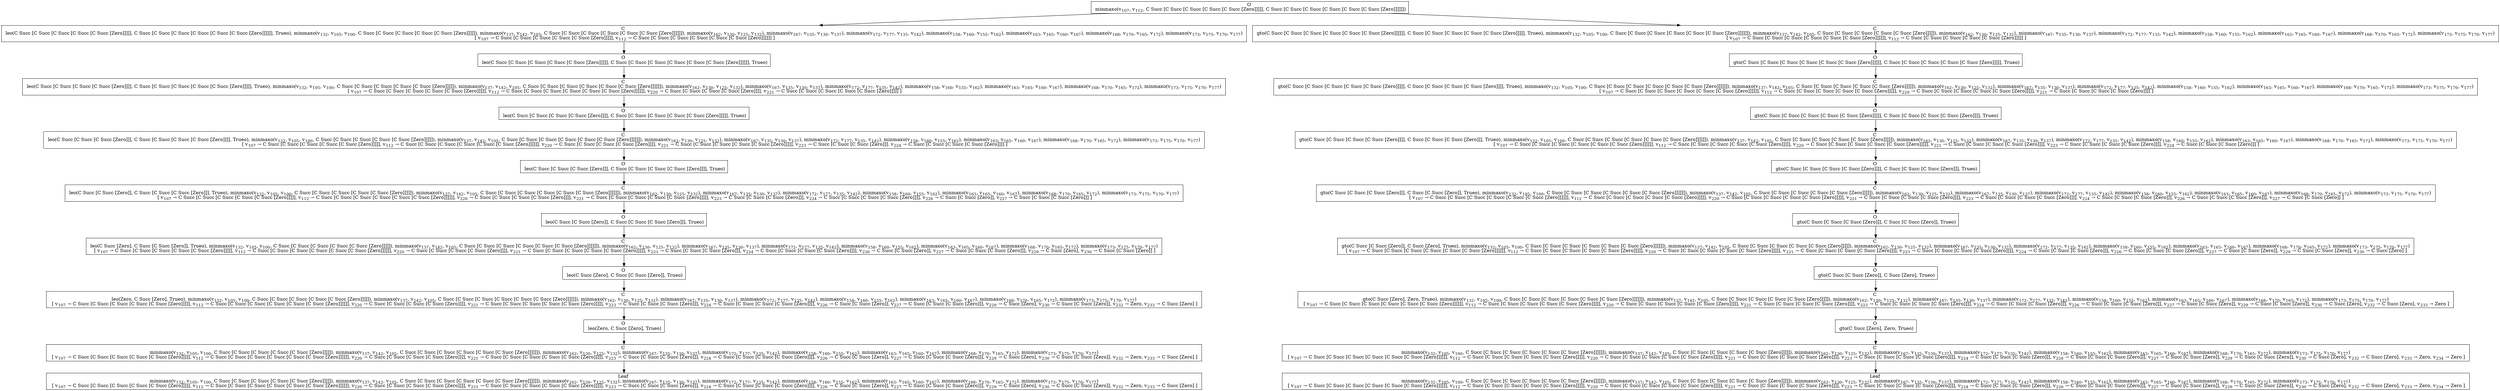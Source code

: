 digraph {
    graph [rankdir=TB
          ,bgcolor=transparent];
    node [shape=box
         ,fillcolor=white
         ,style=filled];
    0 [label=<O <BR/> minmaxo(v<SUB>107</SUB>, v<SUB>112</SUB>, C Succ [C Succ [C Succ [C Succ [C Succ [Zero]]]]], C Succ [C Succ [C Succ [C Succ [C Succ [C Succ [Zero]]]]]])>];
    1 [label=<C <BR/> leo(C Succ [C Succ [C Succ [C Succ [C Succ [Zero]]]]], C Succ [C Succ [C Succ [C Succ [C Succ [C Succ [Zero]]]]]], Trueo), minmaxo(v<SUB>132</SUB>, v<SUB>105</SUB>, v<SUB>100</SUB>, C Succ [C Succ [C Succ [C Succ [C Succ [Zero]]]]]), minmaxo(v<SUB>137</SUB>, v<SUB>142</SUB>, v<SUB>105</SUB>, C Succ [C Succ [C Succ [C Succ [C Succ [C Succ [Zero]]]]]]), minmaxo(v<SUB>162</SUB>, v<SUB>130</SUB>, v<SUB>125</SUB>, v<SUB>132</SUB>), minmaxo(v<SUB>167</SUB>, v<SUB>135</SUB>, v<SUB>130</SUB>, v<SUB>137</SUB>), minmaxo(v<SUB>172</SUB>, v<SUB>177</SUB>, v<SUB>135</SUB>, v<SUB>142</SUB>), minmaxo(v<SUB>158</SUB>, v<SUB>160</SUB>, v<SUB>155</SUB>, v<SUB>162</SUB>), minmaxo(v<SUB>163</SUB>, v<SUB>165</SUB>, v<SUB>160</SUB>, v<SUB>167</SUB>), minmaxo(v<SUB>168</SUB>, v<SUB>170</SUB>, v<SUB>165</SUB>, v<SUB>172</SUB>), minmaxo(v<SUB>173</SUB>, v<SUB>175</SUB>, v<SUB>170</SUB>, v<SUB>177</SUB>) <BR/>  [ v<SUB>107</SUB> &rarr; C Succ [C Succ [C Succ [C Succ [C Succ [Zero]]]]], v<SUB>112</SUB> &rarr; C Succ [C Succ [C Succ [C Succ [C Succ [C Succ [Zero]]]]]] ] >];
    2 [label=<C <BR/> gto(C Succ [C Succ [C Succ [C Succ [C Succ [C Succ [Zero]]]]]], C Succ [C Succ [C Succ [C Succ [C Succ [Zero]]]]], Trueo), minmaxo(v<SUB>132</SUB>, v<SUB>105</SUB>, v<SUB>100</SUB>, C Succ [C Succ [C Succ [C Succ [C Succ [C Succ [Zero]]]]]]), minmaxo(v<SUB>137</SUB>, v<SUB>142</SUB>, v<SUB>105</SUB>, C Succ [C Succ [C Succ [C Succ [C Succ [Zero]]]]]), minmaxo(v<SUB>162</SUB>, v<SUB>130</SUB>, v<SUB>125</SUB>, v<SUB>132</SUB>), minmaxo(v<SUB>167</SUB>, v<SUB>135</SUB>, v<SUB>130</SUB>, v<SUB>137</SUB>), minmaxo(v<SUB>172</SUB>, v<SUB>177</SUB>, v<SUB>135</SUB>, v<SUB>142</SUB>), minmaxo(v<SUB>158</SUB>, v<SUB>160</SUB>, v<SUB>155</SUB>, v<SUB>162</SUB>), minmaxo(v<SUB>163</SUB>, v<SUB>165</SUB>, v<SUB>160</SUB>, v<SUB>167</SUB>), minmaxo(v<SUB>168</SUB>, v<SUB>170</SUB>, v<SUB>165</SUB>, v<SUB>172</SUB>), minmaxo(v<SUB>173</SUB>, v<SUB>175</SUB>, v<SUB>170</SUB>, v<SUB>177</SUB>) <BR/>  [ v<SUB>107</SUB> &rarr; C Succ [C Succ [C Succ [C Succ [C Succ [C Succ [Zero]]]]]], v<SUB>112</SUB> &rarr; C Succ [C Succ [C Succ [C Succ [C Succ [Zero]]]]] ] >];
    3 [label=<O <BR/> leo(C Succ [C Succ [C Succ [C Succ [C Succ [Zero]]]]], C Succ [C Succ [C Succ [C Succ [C Succ [C Succ [Zero]]]]]], Trueo)>];
    4 [label=<C <BR/> leo(C Succ [C Succ [C Succ [C Succ [Zero]]]], C Succ [C Succ [C Succ [C Succ [C Succ [Zero]]]]], Trueo), minmaxo(v<SUB>132</SUB>, v<SUB>105</SUB>, v<SUB>100</SUB>, C Succ [C Succ [C Succ [C Succ [C Succ [Zero]]]]]), minmaxo(v<SUB>137</SUB>, v<SUB>142</SUB>, v<SUB>105</SUB>, C Succ [C Succ [C Succ [C Succ [C Succ [C Succ [Zero]]]]]]), minmaxo(v<SUB>162</SUB>, v<SUB>130</SUB>, v<SUB>125</SUB>, v<SUB>132</SUB>), minmaxo(v<SUB>167</SUB>, v<SUB>135</SUB>, v<SUB>130</SUB>, v<SUB>137</SUB>), minmaxo(v<SUB>172</SUB>, v<SUB>177</SUB>, v<SUB>135</SUB>, v<SUB>142</SUB>), minmaxo(v<SUB>158</SUB>, v<SUB>160</SUB>, v<SUB>155</SUB>, v<SUB>162</SUB>), minmaxo(v<SUB>163</SUB>, v<SUB>165</SUB>, v<SUB>160</SUB>, v<SUB>167</SUB>), minmaxo(v<SUB>168</SUB>, v<SUB>170</SUB>, v<SUB>165</SUB>, v<SUB>172</SUB>), minmaxo(v<SUB>173</SUB>, v<SUB>175</SUB>, v<SUB>170</SUB>, v<SUB>177</SUB>) <BR/>  [ v<SUB>107</SUB> &rarr; C Succ [C Succ [C Succ [C Succ [C Succ [Zero]]]]], v<SUB>112</SUB> &rarr; C Succ [C Succ [C Succ [C Succ [C Succ [C Succ [Zero]]]]]], v<SUB>220</SUB> &rarr; C Succ [C Succ [C Succ [C Succ [Zero]]]], v<SUB>221</SUB> &rarr; C Succ [C Succ [C Succ [C Succ [C Succ [Zero]]]]] ] >];
    5 [label=<O <BR/> leo(C Succ [C Succ [C Succ [C Succ [Zero]]]], C Succ [C Succ [C Succ [C Succ [C Succ [Zero]]]]], Trueo)>];
    6 [label=<C <BR/> leo(C Succ [C Succ [C Succ [Zero]]], C Succ [C Succ [C Succ [C Succ [Zero]]]], Trueo), minmaxo(v<SUB>132</SUB>, v<SUB>105</SUB>, v<SUB>100</SUB>, C Succ [C Succ [C Succ [C Succ [C Succ [Zero]]]]]), minmaxo(v<SUB>137</SUB>, v<SUB>142</SUB>, v<SUB>105</SUB>, C Succ [C Succ [C Succ [C Succ [C Succ [C Succ [Zero]]]]]]), minmaxo(v<SUB>162</SUB>, v<SUB>130</SUB>, v<SUB>125</SUB>, v<SUB>132</SUB>), minmaxo(v<SUB>167</SUB>, v<SUB>135</SUB>, v<SUB>130</SUB>, v<SUB>137</SUB>), minmaxo(v<SUB>172</SUB>, v<SUB>177</SUB>, v<SUB>135</SUB>, v<SUB>142</SUB>), minmaxo(v<SUB>158</SUB>, v<SUB>160</SUB>, v<SUB>155</SUB>, v<SUB>162</SUB>), minmaxo(v<SUB>163</SUB>, v<SUB>165</SUB>, v<SUB>160</SUB>, v<SUB>167</SUB>), minmaxo(v<SUB>168</SUB>, v<SUB>170</SUB>, v<SUB>165</SUB>, v<SUB>172</SUB>), minmaxo(v<SUB>173</SUB>, v<SUB>175</SUB>, v<SUB>170</SUB>, v<SUB>177</SUB>) <BR/>  [ v<SUB>107</SUB> &rarr; C Succ [C Succ [C Succ [C Succ [C Succ [Zero]]]]], v<SUB>112</SUB> &rarr; C Succ [C Succ [C Succ [C Succ [C Succ [C Succ [Zero]]]]]], v<SUB>220</SUB> &rarr; C Succ [C Succ [C Succ [C Succ [Zero]]]], v<SUB>221</SUB> &rarr; C Succ [C Succ [C Succ [C Succ [C Succ [Zero]]]]], v<SUB>223</SUB> &rarr; C Succ [C Succ [C Succ [Zero]]], v<SUB>224</SUB> &rarr; C Succ [C Succ [C Succ [C Succ [Zero]]]] ] >];
    7 [label=<O <BR/> leo(C Succ [C Succ [C Succ [Zero]]], C Succ [C Succ [C Succ [C Succ [Zero]]]], Trueo)>];
    8 [label=<C <BR/> leo(C Succ [C Succ [Zero]], C Succ [C Succ [C Succ [Zero]]], Trueo), minmaxo(v<SUB>132</SUB>, v<SUB>105</SUB>, v<SUB>100</SUB>, C Succ [C Succ [C Succ [C Succ [C Succ [Zero]]]]]), minmaxo(v<SUB>137</SUB>, v<SUB>142</SUB>, v<SUB>105</SUB>, C Succ [C Succ [C Succ [C Succ [C Succ [C Succ [Zero]]]]]]), minmaxo(v<SUB>162</SUB>, v<SUB>130</SUB>, v<SUB>125</SUB>, v<SUB>132</SUB>), minmaxo(v<SUB>167</SUB>, v<SUB>135</SUB>, v<SUB>130</SUB>, v<SUB>137</SUB>), minmaxo(v<SUB>172</SUB>, v<SUB>177</SUB>, v<SUB>135</SUB>, v<SUB>142</SUB>), minmaxo(v<SUB>158</SUB>, v<SUB>160</SUB>, v<SUB>155</SUB>, v<SUB>162</SUB>), minmaxo(v<SUB>163</SUB>, v<SUB>165</SUB>, v<SUB>160</SUB>, v<SUB>167</SUB>), minmaxo(v<SUB>168</SUB>, v<SUB>170</SUB>, v<SUB>165</SUB>, v<SUB>172</SUB>), minmaxo(v<SUB>173</SUB>, v<SUB>175</SUB>, v<SUB>170</SUB>, v<SUB>177</SUB>) <BR/>  [ v<SUB>107</SUB> &rarr; C Succ [C Succ [C Succ [C Succ [C Succ [Zero]]]]], v<SUB>112</SUB> &rarr; C Succ [C Succ [C Succ [C Succ [C Succ [C Succ [Zero]]]]]], v<SUB>220</SUB> &rarr; C Succ [C Succ [C Succ [C Succ [Zero]]]], v<SUB>221</SUB> &rarr; C Succ [C Succ [C Succ [C Succ [C Succ [Zero]]]]], v<SUB>223</SUB> &rarr; C Succ [C Succ [C Succ [Zero]]], v<SUB>224</SUB> &rarr; C Succ [C Succ [C Succ [C Succ [Zero]]]], v<SUB>226</SUB> &rarr; C Succ [C Succ [Zero]], v<SUB>227</SUB> &rarr; C Succ [C Succ [C Succ [Zero]]] ] >];
    9 [label=<O <BR/> leo(C Succ [C Succ [Zero]], C Succ [C Succ [C Succ [Zero]]], Trueo)>];
    10 [label=<C <BR/> leo(C Succ [Zero], C Succ [C Succ [Zero]], Trueo), minmaxo(v<SUB>132</SUB>, v<SUB>105</SUB>, v<SUB>100</SUB>, C Succ [C Succ [C Succ [C Succ [C Succ [Zero]]]]]), minmaxo(v<SUB>137</SUB>, v<SUB>142</SUB>, v<SUB>105</SUB>, C Succ [C Succ [C Succ [C Succ [C Succ [C Succ [Zero]]]]]]), minmaxo(v<SUB>162</SUB>, v<SUB>130</SUB>, v<SUB>125</SUB>, v<SUB>132</SUB>), minmaxo(v<SUB>167</SUB>, v<SUB>135</SUB>, v<SUB>130</SUB>, v<SUB>137</SUB>), minmaxo(v<SUB>172</SUB>, v<SUB>177</SUB>, v<SUB>135</SUB>, v<SUB>142</SUB>), minmaxo(v<SUB>158</SUB>, v<SUB>160</SUB>, v<SUB>155</SUB>, v<SUB>162</SUB>), minmaxo(v<SUB>163</SUB>, v<SUB>165</SUB>, v<SUB>160</SUB>, v<SUB>167</SUB>), minmaxo(v<SUB>168</SUB>, v<SUB>170</SUB>, v<SUB>165</SUB>, v<SUB>172</SUB>), minmaxo(v<SUB>173</SUB>, v<SUB>175</SUB>, v<SUB>170</SUB>, v<SUB>177</SUB>) <BR/>  [ v<SUB>107</SUB> &rarr; C Succ [C Succ [C Succ [C Succ [C Succ [Zero]]]]], v<SUB>112</SUB> &rarr; C Succ [C Succ [C Succ [C Succ [C Succ [C Succ [Zero]]]]]], v<SUB>220</SUB> &rarr; C Succ [C Succ [C Succ [C Succ [Zero]]]], v<SUB>221</SUB> &rarr; C Succ [C Succ [C Succ [C Succ [C Succ [Zero]]]]], v<SUB>223</SUB> &rarr; C Succ [C Succ [C Succ [Zero]]], v<SUB>224</SUB> &rarr; C Succ [C Succ [C Succ [C Succ [Zero]]]], v<SUB>226</SUB> &rarr; C Succ [C Succ [Zero]], v<SUB>227</SUB> &rarr; C Succ [C Succ [C Succ [Zero]]], v<SUB>229</SUB> &rarr; C Succ [Zero], v<SUB>230</SUB> &rarr; C Succ [C Succ [Zero]] ] >];
    11 [label=<O <BR/> leo(C Succ [Zero], C Succ [C Succ [Zero]], Trueo)>];
    12 [label=<C <BR/> leo(Zero, C Succ [Zero], Trueo), minmaxo(v<SUB>132</SUB>, v<SUB>105</SUB>, v<SUB>100</SUB>, C Succ [C Succ [C Succ [C Succ [C Succ [Zero]]]]]), minmaxo(v<SUB>137</SUB>, v<SUB>142</SUB>, v<SUB>105</SUB>, C Succ [C Succ [C Succ [C Succ [C Succ [C Succ [Zero]]]]]]), minmaxo(v<SUB>162</SUB>, v<SUB>130</SUB>, v<SUB>125</SUB>, v<SUB>132</SUB>), minmaxo(v<SUB>167</SUB>, v<SUB>135</SUB>, v<SUB>130</SUB>, v<SUB>137</SUB>), minmaxo(v<SUB>172</SUB>, v<SUB>177</SUB>, v<SUB>135</SUB>, v<SUB>142</SUB>), minmaxo(v<SUB>158</SUB>, v<SUB>160</SUB>, v<SUB>155</SUB>, v<SUB>162</SUB>), minmaxo(v<SUB>163</SUB>, v<SUB>165</SUB>, v<SUB>160</SUB>, v<SUB>167</SUB>), minmaxo(v<SUB>168</SUB>, v<SUB>170</SUB>, v<SUB>165</SUB>, v<SUB>172</SUB>), minmaxo(v<SUB>173</SUB>, v<SUB>175</SUB>, v<SUB>170</SUB>, v<SUB>177</SUB>) <BR/>  [ v<SUB>107</SUB> &rarr; C Succ [C Succ [C Succ [C Succ [C Succ [Zero]]]]], v<SUB>112</SUB> &rarr; C Succ [C Succ [C Succ [C Succ [C Succ [C Succ [Zero]]]]]], v<SUB>220</SUB> &rarr; C Succ [C Succ [C Succ [C Succ [Zero]]]], v<SUB>221</SUB> &rarr; C Succ [C Succ [C Succ [C Succ [C Succ [Zero]]]]], v<SUB>223</SUB> &rarr; C Succ [C Succ [C Succ [Zero]]], v<SUB>224</SUB> &rarr; C Succ [C Succ [C Succ [C Succ [Zero]]]], v<SUB>226</SUB> &rarr; C Succ [C Succ [Zero]], v<SUB>227</SUB> &rarr; C Succ [C Succ [C Succ [Zero]]], v<SUB>229</SUB> &rarr; C Succ [Zero], v<SUB>230</SUB> &rarr; C Succ [C Succ [Zero]], v<SUB>232</SUB> &rarr; Zero, v<SUB>233</SUB> &rarr; C Succ [Zero] ] >];
    13 [label=<O <BR/> leo(Zero, C Succ [Zero], Trueo)>];
    14 [label=<C <BR/> minmaxo(v<SUB>132</SUB>, v<SUB>105</SUB>, v<SUB>100</SUB>, C Succ [C Succ [C Succ [C Succ [C Succ [Zero]]]]]), minmaxo(v<SUB>137</SUB>, v<SUB>142</SUB>, v<SUB>105</SUB>, C Succ [C Succ [C Succ [C Succ [C Succ [C Succ [Zero]]]]]]), minmaxo(v<SUB>162</SUB>, v<SUB>130</SUB>, v<SUB>125</SUB>, v<SUB>132</SUB>), minmaxo(v<SUB>167</SUB>, v<SUB>135</SUB>, v<SUB>130</SUB>, v<SUB>137</SUB>), minmaxo(v<SUB>172</SUB>, v<SUB>177</SUB>, v<SUB>135</SUB>, v<SUB>142</SUB>), minmaxo(v<SUB>158</SUB>, v<SUB>160</SUB>, v<SUB>155</SUB>, v<SUB>162</SUB>), minmaxo(v<SUB>163</SUB>, v<SUB>165</SUB>, v<SUB>160</SUB>, v<SUB>167</SUB>), minmaxo(v<SUB>168</SUB>, v<SUB>170</SUB>, v<SUB>165</SUB>, v<SUB>172</SUB>), minmaxo(v<SUB>173</SUB>, v<SUB>175</SUB>, v<SUB>170</SUB>, v<SUB>177</SUB>) <BR/>  [ v<SUB>107</SUB> &rarr; C Succ [C Succ [C Succ [C Succ [C Succ [Zero]]]]], v<SUB>112</SUB> &rarr; C Succ [C Succ [C Succ [C Succ [C Succ [C Succ [Zero]]]]]], v<SUB>220</SUB> &rarr; C Succ [C Succ [C Succ [C Succ [Zero]]]], v<SUB>221</SUB> &rarr; C Succ [C Succ [C Succ [C Succ [C Succ [Zero]]]]], v<SUB>223</SUB> &rarr; C Succ [C Succ [C Succ [Zero]]], v<SUB>224</SUB> &rarr; C Succ [C Succ [C Succ [C Succ [Zero]]]], v<SUB>226</SUB> &rarr; C Succ [C Succ [Zero]], v<SUB>227</SUB> &rarr; C Succ [C Succ [C Succ [Zero]]], v<SUB>229</SUB> &rarr; C Succ [Zero], v<SUB>230</SUB> &rarr; C Succ [C Succ [Zero]], v<SUB>232</SUB> &rarr; Zero, v<SUB>233</SUB> &rarr; C Succ [Zero] ] >];
    15 [label=<Leaf <BR/> minmaxo(v<SUB>132</SUB>, v<SUB>105</SUB>, v<SUB>100</SUB>, C Succ [C Succ [C Succ [C Succ [C Succ [Zero]]]]]), minmaxo(v<SUB>137</SUB>, v<SUB>142</SUB>, v<SUB>105</SUB>, C Succ [C Succ [C Succ [C Succ [C Succ [C Succ [Zero]]]]]]), minmaxo(v<SUB>162</SUB>, v<SUB>130</SUB>, v<SUB>125</SUB>, v<SUB>132</SUB>), minmaxo(v<SUB>167</SUB>, v<SUB>135</SUB>, v<SUB>130</SUB>, v<SUB>137</SUB>), minmaxo(v<SUB>172</SUB>, v<SUB>177</SUB>, v<SUB>135</SUB>, v<SUB>142</SUB>), minmaxo(v<SUB>158</SUB>, v<SUB>160</SUB>, v<SUB>155</SUB>, v<SUB>162</SUB>), minmaxo(v<SUB>163</SUB>, v<SUB>165</SUB>, v<SUB>160</SUB>, v<SUB>167</SUB>), minmaxo(v<SUB>168</SUB>, v<SUB>170</SUB>, v<SUB>165</SUB>, v<SUB>172</SUB>), minmaxo(v<SUB>173</SUB>, v<SUB>175</SUB>, v<SUB>170</SUB>, v<SUB>177</SUB>) <BR/>  [ v<SUB>107</SUB> &rarr; C Succ [C Succ [C Succ [C Succ [C Succ [Zero]]]]], v<SUB>112</SUB> &rarr; C Succ [C Succ [C Succ [C Succ [C Succ [C Succ [Zero]]]]]], v<SUB>220</SUB> &rarr; C Succ [C Succ [C Succ [C Succ [Zero]]]], v<SUB>221</SUB> &rarr; C Succ [C Succ [C Succ [C Succ [C Succ [Zero]]]]], v<SUB>223</SUB> &rarr; C Succ [C Succ [C Succ [Zero]]], v<SUB>224</SUB> &rarr; C Succ [C Succ [C Succ [C Succ [Zero]]]], v<SUB>226</SUB> &rarr; C Succ [C Succ [Zero]], v<SUB>227</SUB> &rarr; C Succ [C Succ [C Succ [Zero]]], v<SUB>229</SUB> &rarr; C Succ [Zero], v<SUB>230</SUB> &rarr; C Succ [C Succ [Zero]], v<SUB>232</SUB> &rarr; Zero, v<SUB>233</SUB> &rarr; C Succ [Zero] ] >];
    16 [label=<O <BR/> gto(C Succ [C Succ [C Succ [C Succ [C Succ [C Succ [Zero]]]]]], C Succ [C Succ [C Succ [C Succ [C Succ [Zero]]]]], Trueo)>];
    17 [label=<C <BR/> gto(C Succ [C Succ [C Succ [C Succ [C Succ [Zero]]]]], C Succ [C Succ [C Succ [C Succ [Zero]]]], Trueo), minmaxo(v<SUB>132</SUB>, v<SUB>105</SUB>, v<SUB>100</SUB>, C Succ [C Succ [C Succ [C Succ [C Succ [C Succ [Zero]]]]]]), minmaxo(v<SUB>137</SUB>, v<SUB>142</SUB>, v<SUB>105</SUB>, C Succ [C Succ [C Succ [C Succ [C Succ [Zero]]]]]), minmaxo(v<SUB>162</SUB>, v<SUB>130</SUB>, v<SUB>125</SUB>, v<SUB>132</SUB>), minmaxo(v<SUB>167</SUB>, v<SUB>135</SUB>, v<SUB>130</SUB>, v<SUB>137</SUB>), minmaxo(v<SUB>172</SUB>, v<SUB>177</SUB>, v<SUB>135</SUB>, v<SUB>142</SUB>), minmaxo(v<SUB>158</SUB>, v<SUB>160</SUB>, v<SUB>155</SUB>, v<SUB>162</SUB>), minmaxo(v<SUB>163</SUB>, v<SUB>165</SUB>, v<SUB>160</SUB>, v<SUB>167</SUB>), minmaxo(v<SUB>168</SUB>, v<SUB>170</SUB>, v<SUB>165</SUB>, v<SUB>172</SUB>), minmaxo(v<SUB>173</SUB>, v<SUB>175</SUB>, v<SUB>170</SUB>, v<SUB>177</SUB>) <BR/>  [ v<SUB>107</SUB> &rarr; C Succ [C Succ [C Succ [C Succ [C Succ [C Succ [Zero]]]]]], v<SUB>112</SUB> &rarr; C Succ [C Succ [C Succ [C Succ [C Succ [Zero]]]]], v<SUB>220</SUB> &rarr; C Succ [C Succ [C Succ [C Succ [C Succ [Zero]]]]], v<SUB>221</SUB> &rarr; C Succ [C Succ [C Succ [C Succ [Zero]]]] ] >];
    18 [label=<O <BR/> gto(C Succ [C Succ [C Succ [C Succ [C Succ [Zero]]]]], C Succ [C Succ [C Succ [C Succ [Zero]]]], Trueo)>];
    19 [label=<C <BR/> gto(C Succ [C Succ [C Succ [C Succ [Zero]]]], C Succ [C Succ [C Succ [Zero]]], Trueo), minmaxo(v<SUB>132</SUB>, v<SUB>105</SUB>, v<SUB>100</SUB>, C Succ [C Succ [C Succ [C Succ [C Succ [C Succ [Zero]]]]]]), minmaxo(v<SUB>137</SUB>, v<SUB>142</SUB>, v<SUB>105</SUB>, C Succ [C Succ [C Succ [C Succ [C Succ [Zero]]]]]), minmaxo(v<SUB>162</SUB>, v<SUB>130</SUB>, v<SUB>125</SUB>, v<SUB>132</SUB>), minmaxo(v<SUB>167</SUB>, v<SUB>135</SUB>, v<SUB>130</SUB>, v<SUB>137</SUB>), minmaxo(v<SUB>172</SUB>, v<SUB>177</SUB>, v<SUB>135</SUB>, v<SUB>142</SUB>), minmaxo(v<SUB>158</SUB>, v<SUB>160</SUB>, v<SUB>155</SUB>, v<SUB>162</SUB>), minmaxo(v<SUB>163</SUB>, v<SUB>165</SUB>, v<SUB>160</SUB>, v<SUB>167</SUB>), minmaxo(v<SUB>168</SUB>, v<SUB>170</SUB>, v<SUB>165</SUB>, v<SUB>172</SUB>), minmaxo(v<SUB>173</SUB>, v<SUB>175</SUB>, v<SUB>170</SUB>, v<SUB>177</SUB>) <BR/>  [ v<SUB>107</SUB> &rarr; C Succ [C Succ [C Succ [C Succ [C Succ [C Succ [Zero]]]]]], v<SUB>112</SUB> &rarr; C Succ [C Succ [C Succ [C Succ [C Succ [Zero]]]]], v<SUB>220</SUB> &rarr; C Succ [C Succ [C Succ [C Succ [C Succ [Zero]]]]], v<SUB>221</SUB> &rarr; C Succ [C Succ [C Succ [C Succ [Zero]]]], v<SUB>223</SUB> &rarr; C Succ [C Succ [C Succ [C Succ [Zero]]]], v<SUB>224</SUB> &rarr; C Succ [C Succ [C Succ [Zero]]] ] >];
    20 [label=<O <BR/> gto(C Succ [C Succ [C Succ [C Succ [Zero]]]], C Succ [C Succ [C Succ [Zero]]], Trueo)>];
    21 [label=<C <BR/> gto(C Succ [C Succ [C Succ [Zero]]], C Succ [C Succ [Zero]], Trueo), minmaxo(v<SUB>132</SUB>, v<SUB>105</SUB>, v<SUB>100</SUB>, C Succ [C Succ [C Succ [C Succ [C Succ [C Succ [Zero]]]]]]), minmaxo(v<SUB>137</SUB>, v<SUB>142</SUB>, v<SUB>105</SUB>, C Succ [C Succ [C Succ [C Succ [C Succ [Zero]]]]]), minmaxo(v<SUB>162</SUB>, v<SUB>130</SUB>, v<SUB>125</SUB>, v<SUB>132</SUB>), minmaxo(v<SUB>167</SUB>, v<SUB>135</SUB>, v<SUB>130</SUB>, v<SUB>137</SUB>), minmaxo(v<SUB>172</SUB>, v<SUB>177</SUB>, v<SUB>135</SUB>, v<SUB>142</SUB>), minmaxo(v<SUB>158</SUB>, v<SUB>160</SUB>, v<SUB>155</SUB>, v<SUB>162</SUB>), minmaxo(v<SUB>163</SUB>, v<SUB>165</SUB>, v<SUB>160</SUB>, v<SUB>167</SUB>), minmaxo(v<SUB>168</SUB>, v<SUB>170</SUB>, v<SUB>165</SUB>, v<SUB>172</SUB>), minmaxo(v<SUB>173</SUB>, v<SUB>175</SUB>, v<SUB>170</SUB>, v<SUB>177</SUB>) <BR/>  [ v<SUB>107</SUB> &rarr; C Succ [C Succ [C Succ [C Succ [C Succ [C Succ [Zero]]]]]], v<SUB>112</SUB> &rarr; C Succ [C Succ [C Succ [C Succ [C Succ [Zero]]]]], v<SUB>220</SUB> &rarr; C Succ [C Succ [C Succ [C Succ [C Succ [Zero]]]]], v<SUB>221</SUB> &rarr; C Succ [C Succ [C Succ [C Succ [Zero]]]], v<SUB>223</SUB> &rarr; C Succ [C Succ [C Succ [C Succ [Zero]]]], v<SUB>224</SUB> &rarr; C Succ [C Succ [C Succ [Zero]]], v<SUB>226</SUB> &rarr; C Succ [C Succ [C Succ [Zero]]], v<SUB>227</SUB> &rarr; C Succ [C Succ [Zero]] ] >];
    22 [label=<O <BR/> gto(C Succ [C Succ [C Succ [Zero]]], C Succ [C Succ [Zero]], Trueo)>];
    23 [label=<C <BR/> gto(C Succ [C Succ [Zero]], C Succ [Zero], Trueo), minmaxo(v<SUB>132</SUB>, v<SUB>105</SUB>, v<SUB>100</SUB>, C Succ [C Succ [C Succ [C Succ [C Succ [C Succ [Zero]]]]]]), minmaxo(v<SUB>137</SUB>, v<SUB>142</SUB>, v<SUB>105</SUB>, C Succ [C Succ [C Succ [C Succ [C Succ [Zero]]]]]), minmaxo(v<SUB>162</SUB>, v<SUB>130</SUB>, v<SUB>125</SUB>, v<SUB>132</SUB>), minmaxo(v<SUB>167</SUB>, v<SUB>135</SUB>, v<SUB>130</SUB>, v<SUB>137</SUB>), minmaxo(v<SUB>172</SUB>, v<SUB>177</SUB>, v<SUB>135</SUB>, v<SUB>142</SUB>), minmaxo(v<SUB>158</SUB>, v<SUB>160</SUB>, v<SUB>155</SUB>, v<SUB>162</SUB>), minmaxo(v<SUB>163</SUB>, v<SUB>165</SUB>, v<SUB>160</SUB>, v<SUB>167</SUB>), minmaxo(v<SUB>168</SUB>, v<SUB>170</SUB>, v<SUB>165</SUB>, v<SUB>172</SUB>), minmaxo(v<SUB>173</SUB>, v<SUB>175</SUB>, v<SUB>170</SUB>, v<SUB>177</SUB>) <BR/>  [ v<SUB>107</SUB> &rarr; C Succ [C Succ [C Succ [C Succ [C Succ [C Succ [Zero]]]]]], v<SUB>112</SUB> &rarr; C Succ [C Succ [C Succ [C Succ [C Succ [Zero]]]]], v<SUB>220</SUB> &rarr; C Succ [C Succ [C Succ [C Succ [C Succ [Zero]]]]], v<SUB>221</SUB> &rarr; C Succ [C Succ [C Succ [C Succ [Zero]]]], v<SUB>223</SUB> &rarr; C Succ [C Succ [C Succ [C Succ [Zero]]]], v<SUB>224</SUB> &rarr; C Succ [C Succ [C Succ [Zero]]], v<SUB>226</SUB> &rarr; C Succ [C Succ [C Succ [Zero]]], v<SUB>227</SUB> &rarr; C Succ [C Succ [Zero]], v<SUB>229</SUB> &rarr; C Succ [C Succ [Zero]], v<SUB>230</SUB> &rarr; C Succ [Zero] ] >];
    24 [label=<O <BR/> gto(C Succ [C Succ [Zero]], C Succ [Zero], Trueo)>];
    25 [label=<C <BR/> gto(C Succ [Zero], Zero, Trueo), minmaxo(v<SUB>132</SUB>, v<SUB>105</SUB>, v<SUB>100</SUB>, C Succ [C Succ [C Succ [C Succ [C Succ [C Succ [Zero]]]]]]), minmaxo(v<SUB>137</SUB>, v<SUB>142</SUB>, v<SUB>105</SUB>, C Succ [C Succ [C Succ [C Succ [C Succ [Zero]]]]]), minmaxo(v<SUB>162</SUB>, v<SUB>130</SUB>, v<SUB>125</SUB>, v<SUB>132</SUB>), minmaxo(v<SUB>167</SUB>, v<SUB>135</SUB>, v<SUB>130</SUB>, v<SUB>137</SUB>), minmaxo(v<SUB>172</SUB>, v<SUB>177</SUB>, v<SUB>135</SUB>, v<SUB>142</SUB>), minmaxo(v<SUB>158</SUB>, v<SUB>160</SUB>, v<SUB>155</SUB>, v<SUB>162</SUB>), minmaxo(v<SUB>163</SUB>, v<SUB>165</SUB>, v<SUB>160</SUB>, v<SUB>167</SUB>), minmaxo(v<SUB>168</SUB>, v<SUB>170</SUB>, v<SUB>165</SUB>, v<SUB>172</SUB>), minmaxo(v<SUB>173</SUB>, v<SUB>175</SUB>, v<SUB>170</SUB>, v<SUB>177</SUB>) <BR/>  [ v<SUB>107</SUB> &rarr; C Succ [C Succ [C Succ [C Succ [C Succ [C Succ [Zero]]]]]], v<SUB>112</SUB> &rarr; C Succ [C Succ [C Succ [C Succ [C Succ [Zero]]]]], v<SUB>220</SUB> &rarr; C Succ [C Succ [C Succ [C Succ [C Succ [Zero]]]]], v<SUB>221</SUB> &rarr; C Succ [C Succ [C Succ [C Succ [Zero]]]], v<SUB>223</SUB> &rarr; C Succ [C Succ [C Succ [C Succ [Zero]]]], v<SUB>224</SUB> &rarr; C Succ [C Succ [C Succ [Zero]]], v<SUB>226</SUB> &rarr; C Succ [C Succ [C Succ [Zero]]], v<SUB>227</SUB> &rarr; C Succ [C Succ [Zero]], v<SUB>229</SUB> &rarr; C Succ [C Succ [Zero]], v<SUB>230</SUB> &rarr; C Succ [Zero], v<SUB>232</SUB> &rarr; C Succ [Zero], v<SUB>233</SUB> &rarr; Zero ] >];
    26 [label=<O <BR/> gto(C Succ [Zero], Zero, Trueo)>];
    27 [label=<C <BR/> minmaxo(v<SUB>132</SUB>, v<SUB>105</SUB>, v<SUB>100</SUB>, C Succ [C Succ [C Succ [C Succ [C Succ [C Succ [Zero]]]]]]), minmaxo(v<SUB>137</SUB>, v<SUB>142</SUB>, v<SUB>105</SUB>, C Succ [C Succ [C Succ [C Succ [C Succ [Zero]]]]]), minmaxo(v<SUB>162</SUB>, v<SUB>130</SUB>, v<SUB>125</SUB>, v<SUB>132</SUB>), minmaxo(v<SUB>167</SUB>, v<SUB>135</SUB>, v<SUB>130</SUB>, v<SUB>137</SUB>), minmaxo(v<SUB>172</SUB>, v<SUB>177</SUB>, v<SUB>135</SUB>, v<SUB>142</SUB>), minmaxo(v<SUB>158</SUB>, v<SUB>160</SUB>, v<SUB>155</SUB>, v<SUB>162</SUB>), minmaxo(v<SUB>163</SUB>, v<SUB>165</SUB>, v<SUB>160</SUB>, v<SUB>167</SUB>), minmaxo(v<SUB>168</SUB>, v<SUB>170</SUB>, v<SUB>165</SUB>, v<SUB>172</SUB>), minmaxo(v<SUB>173</SUB>, v<SUB>175</SUB>, v<SUB>170</SUB>, v<SUB>177</SUB>) <BR/>  [ v<SUB>107</SUB> &rarr; C Succ [C Succ [C Succ [C Succ [C Succ [C Succ [Zero]]]]]], v<SUB>112</SUB> &rarr; C Succ [C Succ [C Succ [C Succ [C Succ [Zero]]]]], v<SUB>220</SUB> &rarr; C Succ [C Succ [C Succ [C Succ [C Succ [Zero]]]]], v<SUB>221</SUB> &rarr; C Succ [C Succ [C Succ [C Succ [Zero]]]], v<SUB>223</SUB> &rarr; C Succ [C Succ [C Succ [C Succ [Zero]]]], v<SUB>224</SUB> &rarr; C Succ [C Succ [C Succ [Zero]]], v<SUB>226</SUB> &rarr; C Succ [C Succ [C Succ [Zero]]], v<SUB>227</SUB> &rarr; C Succ [C Succ [Zero]], v<SUB>229</SUB> &rarr; C Succ [C Succ [Zero]], v<SUB>230</SUB> &rarr; C Succ [Zero], v<SUB>232</SUB> &rarr; C Succ [Zero], v<SUB>233</SUB> &rarr; Zero, v<SUB>234</SUB> &rarr; Zero ] >];
    28 [label=<Leaf <BR/> minmaxo(v<SUB>132</SUB>, v<SUB>105</SUB>, v<SUB>100</SUB>, C Succ [C Succ [C Succ [C Succ [C Succ [C Succ [Zero]]]]]]), minmaxo(v<SUB>137</SUB>, v<SUB>142</SUB>, v<SUB>105</SUB>, C Succ [C Succ [C Succ [C Succ [C Succ [Zero]]]]]), minmaxo(v<SUB>162</SUB>, v<SUB>130</SUB>, v<SUB>125</SUB>, v<SUB>132</SUB>), minmaxo(v<SUB>167</SUB>, v<SUB>135</SUB>, v<SUB>130</SUB>, v<SUB>137</SUB>), minmaxo(v<SUB>172</SUB>, v<SUB>177</SUB>, v<SUB>135</SUB>, v<SUB>142</SUB>), minmaxo(v<SUB>158</SUB>, v<SUB>160</SUB>, v<SUB>155</SUB>, v<SUB>162</SUB>), minmaxo(v<SUB>163</SUB>, v<SUB>165</SUB>, v<SUB>160</SUB>, v<SUB>167</SUB>), minmaxo(v<SUB>168</SUB>, v<SUB>170</SUB>, v<SUB>165</SUB>, v<SUB>172</SUB>), minmaxo(v<SUB>173</SUB>, v<SUB>175</SUB>, v<SUB>170</SUB>, v<SUB>177</SUB>) <BR/>  [ v<SUB>107</SUB> &rarr; C Succ [C Succ [C Succ [C Succ [C Succ [C Succ [Zero]]]]]], v<SUB>112</SUB> &rarr; C Succ [C Succ [C Succ [C Succ [C Succ [Zero]]]]], v<SUB>220</SUB> &rarr; C Succ [C Succ [C Succ [C Succ [C Succ [Zero]]]]], v<SUB>221</SUB> &rarr; C Succ [C Succ [C Succ [C Succ [Zero]]]], v<SUB>223</SUB> &rarr; C Succ [C Succ [C Succ [C Succ [Zero]]]], v<SUB>224</SUB> &rarr; C Succ [C Succ [C Succ [Zero]]], v<SUB>226</SUB> &rarr; C Succ [C Succ [C Succ [Zero]]], v<SUB>227</SUB> &rarr; C Succ [C Succ [Zero]], v<SUB>229</SUB> &rarr; C Succ [C Succ [Zero]], v<SUB>230</SUB> &rarr; C Succ [Zero], v<SUB>232</SUB> &rarr; C Succ [Zero], v<SUB>233</SUB> &rarr; Zero, v<SUB>234</SUB> &rarr; Zero ] >];
    0 -> 1 [label=""];
    0 -> 2 [label=""];
    1 -> 3 [label=""];
    2 -> 16 [label=""];
    3 -> 4 [label=""];
    4 -> 5 [label=""];
    5 -> 6 [label=""];
    6 -> 7 [label=""];
    7 -> 8 [label=""];
    8 -> 9 [label=""];
    9 -> 10 [label=""];
    10 -> 11 [label=""];
    11 -> 12 [label=""];
    12 -> 13 [label=""];
    13 -> 14 [label=""];
    14 -> 15 [label=""];
    16 -> 17 [label=""];
    17 -> 18 [label=""];
    18 -> 19 [label=""];
    19 -> 20 [label=""];
    20 -> 21 [label=""];
    21 -> 22 [label=""];
    22 -> 23 [label=""];
    23 -> 24 [label=""];
    24 -> 25 [label=""];
    25 -> 26 [label=""];
    26 -> 27 [label=""];
    27 -> 28 [label=""];
}